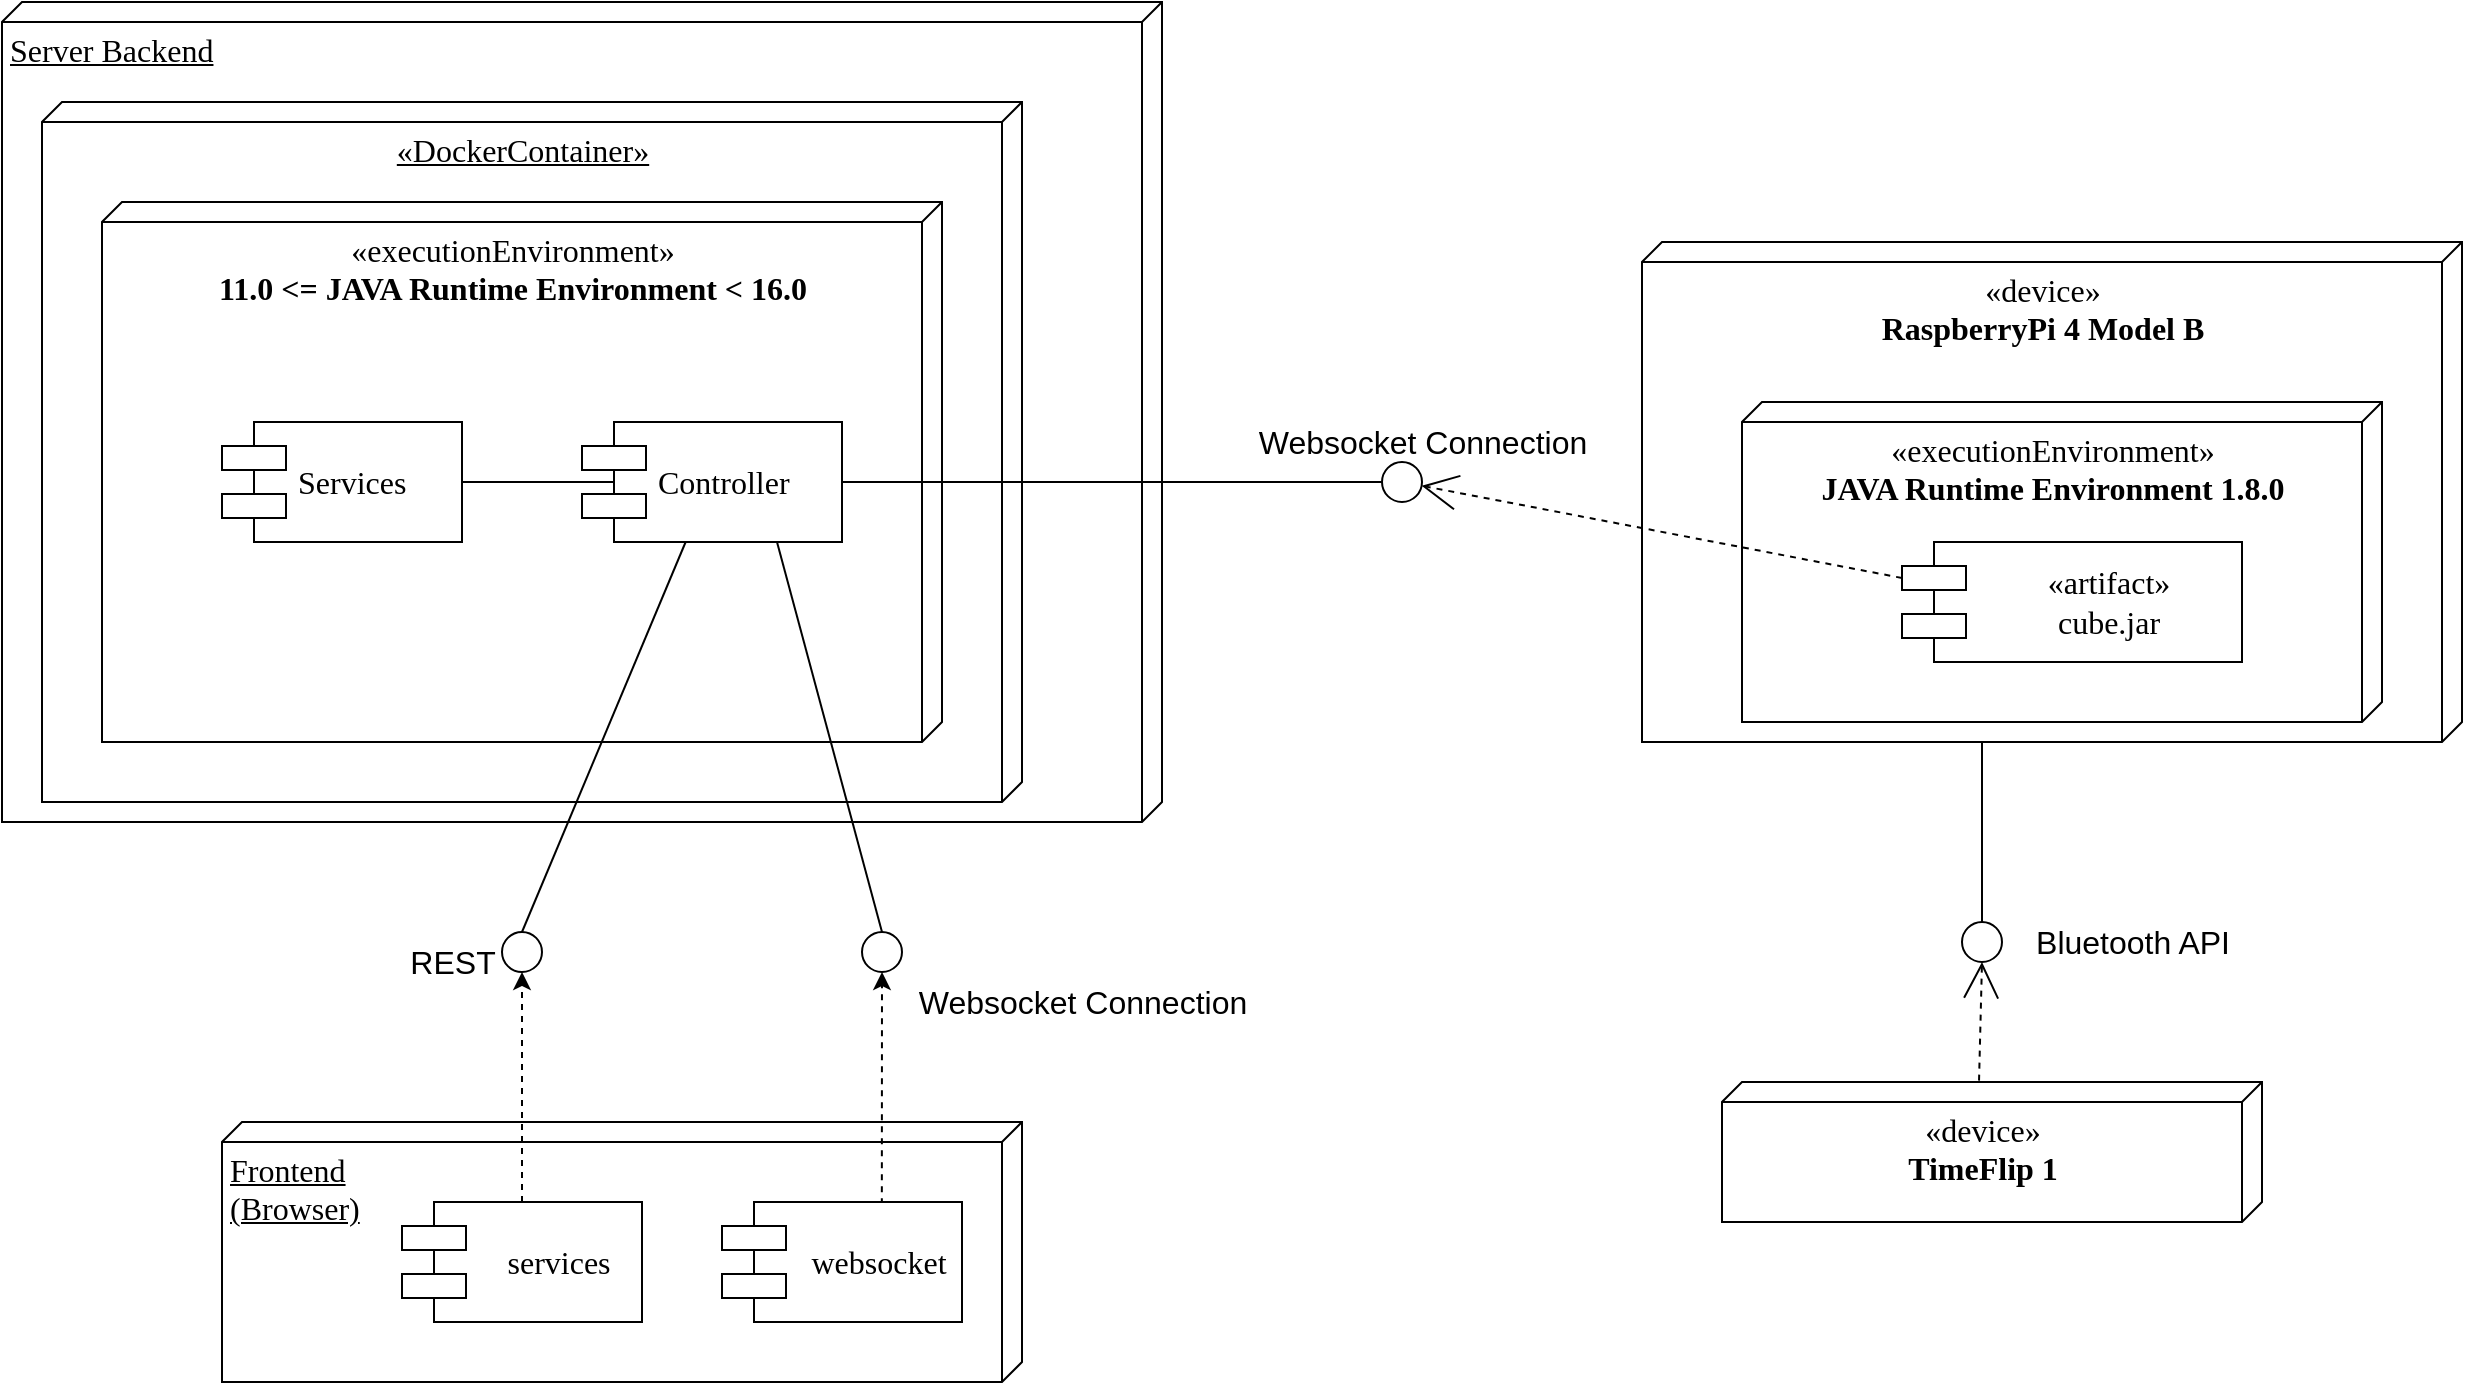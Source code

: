 <mxfile version="14.6.12" type="device"><diagram name="Page-1" id="5f0bae14-7c28-e335-631c-24af17079c00"><mxGraphModel dx="2522" dy="1555" grid="1" gridSize="10" guides="1" tooltips="1" connect="1" arrows="1" fold="1" page="1" pageScale="1" pageWidth="1100" pageHeight="850" background="#ffffff" math="0" shadow="0"><root><mxCell id="0"/><mxCell id="1" parent="0"/><mxCell id="39150e848f15840c-2" value="&lt;div style=&quot;font-size: 16px;&quot;&gt;&lt;span style=&quot;font-size: 16px;&quot;&gt;«device»&lt;/span&gt;&lt;/div&gt;&lt;div style=&quot;font-size: 16px;&quot;&gt;&lt;span style=&quot;font-size: 16px;&quot;&gt;&lt;b style=&quot;font-size: 16px;&quot;&gt;RaspberryPi 4 Model B&lt;/b&gt;&lt;/span&gt;&lt;/div&gt;" style="verticalAlign=top;align=center;spacingTop=8;spacingLeft=2;spacingRight=12;shape=cube;size=10;direction=south;fontStyle=0;html=1;rounded=0;shadow=0;comic=0;labelBackgroundColor=none;strokeWidth=1;fontFamily=Verdana;fontSize=16;" parent="1" vertex="1"><mxGeometry x="660" y="40" width="410" height="250" as="geometry"/></mxCell><mxCell id="39150e848f15840c-3" value="&lt;div style=&quot;font-size: 16px;&quot;&gt;«device»&lt;/div&gt;&lt;div style=&quot;font-size: 16px;&quot;&gt;&lt;b style=&quot;font-size: 16px;&quot;&gt;TimeFlip 1&lt;/b&gt;&lt;/div&gt;" style="verticalAlign=top;align=center;spacingTop=8;spacingLeft=2;spacingRight=12;shape=cube;size=10;direction=south;fontStyle=0;html=1;rounded=0;shadow=0;comic=0;labelBackgroundColor=none;strokeWidth=1;fontFamily=Verdana;fontSize=16;" parent="1" vertex="1"><mxGeometry x="700" y="460" width="270" height="70" as="geometry"/></mxCell><mxCell id="39150e848f15840c-6" value="" style="ellipse;whiteSpace=wrap;html=1;rounded=0;shadow=0;comic=0;labelBackgroundColor=none;strokeWidth=1;fontFamily=Verdana;fontSize=16;align=center;" parent="1" vertex="1"><mxGeometry x="530" y="150" width="20" height="20" as="geometry"/></mxCell><mxCell id="39150e848f15840c-9" value="" style="ellipse;whiteSpace=wrap;html=1;rounded=0;shadow=0;comic=0;labelBackgroundColor=none;strokeWidth=1;fontFamily=Verdana;fontSize=16;align=center;" parent="1" vertex="1"><mxGeometry x="820" y="380" width="20" height="20" as="geometry"/></mxCell><mxCell id="39150e848f15840c-12" style="rounded=0;html=1;dashed=1;labelBackgroundColor=none;startArrow=none;startFill=0;startSize=8;endArrow=open;endFill=0;endSize=16;fontFamily=Verdana;fontSize=16;exitX=-0.01;exitY=0.524;exitDx=0;exitDy=0;exitPerimeter=0;entryX=0.5;entryY=1;entryDx=0;entryDy=0;" parent="1" source="39150e848f15840c-3" target="39150e848f15840c-9" edge="1"><mxGeometry relative="1" as="geometry"><mxPoint x="780" y="530" as="sourcePoint"/><mxPoint x="771" y="430" as="targetPoint"/></mxGeometry></mxCell><mxCell id="39150e848f15840c-13" style="edgeStyle=elbowEdgeStyle;rounded=0;html=1;labelBackgroundColor=none;startArrow=none;startFill=0;startSize=8;endArrow=none;endFill=0;endSize=16;fontFamily=Verdana;fontSize=16;entryX=0;entryY=0;entryDx=250;entryDy=210;entryPerimeter=0;exitX=0.5;exitY=0;exitDx=0;exitDy=0;" parent="1" source="39150e848f15840c-9" target="39150e848f15840c-2" edge="1"><mxGeometry relative="1" as="geometry"><mxPoint x="830" y="370" as="sourcePoint"/><mxPoint x="690" y="150" as="targetPoint"/><Array as="points"><mxPoint x="830" y="320"/></Array></mxGeometry></mxCell><mxCell id="uh4rlJd83__uzfnV9Dzj-1" value="&lt;span style=&quot;background-color: rgb(255 , 255 , 255)&quot;&gt;Frontend&lt;br&gt;(Browser)&lt;/span&gt;" style="verticalAlign=top;align=left;spacingTop=8;spacingLeft=2;spacingRight=12;shape=cube;size=10;direction=south;fontStyle=4;html=1;rounded=0;shadow=0;comic=0;labelBackgroundColor=none;strokeWidth=1;fontFamily=Verdana;fontSize=16;" parent="1" vertex="1"><mxGeometry x="-50" y="480" width="400" height="130" as="geometry"/></mxCell><mxCell id="uh4rlJd83__uzfnV9Dzj-26" style="edgeStyle=none;rounded=0;orthogonalLoop=1;jettySize=auto;html=1;entryX=0.5;entryY=1;entryDx=0;entryDy=0;endArrow=classic;endFill=1;dashed=1;exitX=0.666;exitY=0.018;exitDx=0;exitDy=0;exitPerimeter=0;fontSize=16;" parent="1" source="uh4rlJd83__uzfnV9Dzj-32" target="uh4rlJd83__uzfnV9Dzj-25" edge="1"><mxGeometry relative="1" as="geometry"/></mxCell><mxCell id="uh4rlJd83__uzfnV9Dzj-30" style="edgeStyle=none;rounded=0;orthogonalLoop=1;jettySize=auto;html=1;entryX=0.5;entryY=1;entryDx=0;entryDy=0;dashed=1;endArrow=classic;endFill=1;fontSize=16;" parent="1" source="uh4rlJd83__uzfnV9Dzj-2" target="uh4rlJd83__uzfnV9Dzj-29" edge="1"><mxGeometry relative="1" as="geometry"/></mxCell><mxCell id="uh4rlJd83__uzfnV9Dzj-2" value="services" style="shape=component;align=center;spacingLeft=36;rounded=0;shadow=0;comic=0;labelBackgroundColor=none;strokeWidth=1;fontFamily=Verdana;fontSize=16;html=1;" parent="1" vertex="1"><mxGeometry x="40" y="520" width="120" height="60" as="geometry"/></mxCell><mxCell id="uh4rlJd83__uzfnV9Dzj-6" value="Server Backend" style="verticalAlign=top;align=left;spacingTop=8;spacingLeft=2;spacingRight=12;shape=cube;size=10;direction=south;fontStyle=4;html=1;rounded=0;shadow=0;comic=0;labelBackgroundColor=none;strokeWidth=1;fontFamily=Verdana;fontSize=16;" parent="1" vertex="1"><mxGeometry x="-160" y="-80" width="580" height="410" as="geometry"/></mxCell><mxCell id="uh4rlJd83__uzfnV9Dzj-7" value="«executionEnvironment»&lt;br style=&quot;font-size: 16px;&quot;&gt;&lt;b style=&quot;font-size: 16px;&quot;&gt;JAVA Runtime Environment 1.8.0&lt;/b&gt;" style="verticalAlign=top;align=center;spacingTop=8;spacingLeft=2;spacingRight=12;shape=cube;size=10;direction=south;fontStyle=0;html=1;rounded=0;shadow=0;comic=0;labelBackgroundColor=none;strokeWidth=1;fontFamily=Verdana;fontSize=16;" parent="1" vertex="1"><mxGeometry x="710" y="120" width="320" height="160" as="geometry"/></mxCell><mxCell id="uh4rlJd83__uzfnV9Dzj-8" value="&lt;div style=&quot;font-size: 16px;&quot;&gt;&lt;span style=&quot;font-size: 16px;&quot;&gt;«artifact»&lt;/span&gt;&lt;/div&gt;&lt;span style=&quot;font-size: 16px;&quot;&gt;&lt;div style=&quot;font-size: 16px;&quot;&gt;&lt;span style=&quot;font-size: 16px;&quot;&gt;cube.jar&lt;/span&gt;&lt;/div&gt;&lt;/span&gt;" style="shape=component;align=center;spacingLeft=36;rounded=0;shadow=0;comic=0;labelBackgroundColor=none;strokeWidth=1;fontFamily=Verdana;fontSize=16;html=1;" parent="1" vertex="1"><mxGeometry x="790" y="190" width="170" height="60" as="geometry"/></mxCell><mxCell id="uh4rlJd83__uzfnV9Dzj-9" value="Bluetooth API" style="text;html=1;align=center;verticalAlign=middle;resizable=0;points=[];autosize=1;strokeColor=none;fontSize=16;" parent="1" vertex="1"><mxGeometry x="850" y="380" width="110" height="20" as="geometry"/></mxCell><mxCell id="39150e848f15840c-11" style="edgeStyle=none;rounded=0;html=1;dashed=1;labelBackgroundColor=none;startArrow=none;startFill=0;startSize=8;endArrow=open;endFill=0;endSize=16;fontFamily=Verdana;fontSize=16;exitX=0;exitY=0.3;exitDx=0;exitDy=0;" parent="1" source="uh4rlJd83__uzfnV9Dzj-8" target="39150e848f15840c-6" edge="1"><mxGeometry relative="1" as="geometry"><mxPoint x="548.235" y="300" as="sourcePoint"/></mxGeometry></mxCell><mxCell id="uh4rlJd83__uzfnV9Dzj-11" value="Websocket Connection" style="text;html=1;align=center;verticalAlign=middle;resizable=0;points=[];autosize=1;strokeColor=none;fontSize=16;" parent="1" vertex="1"><mxGeometry x="460" y="130" width="180" height="20" as="geometry"/></mxCell><mxCell id="39150e848f15840c-1" value="&lt;div style=&quot;font-size: 16px;&quot;&gt;«DockerContainer»&lt;br style=&quot;font-size: 16px;&quot;&gt;&lt;br style=&quot;font-size: 16px;&quot;&gt;&lt;/div&gt;" style="verticalAlign=top;align=center;spacingTop=8;spacingLeft=2;spacingRight=12;shape=cube;size=10;direction=south;fontStyle=4;html=1;rounded=0;shadow=0;comic=0;labelBackgroundColor=none;strokeWidth=1;fontFamily=Verdana;fontSize=16;" parent="1" vertex="1"><mxGeometry x="-140" y="-30" width="490" height="350" as="geometry"/></mxCell><mxCell id="uh4rlJd83__uzfnV9Dzj-12" value="«executionEnvironment»&lt;br style=&quot;font-size: 16px;&quot;&gt;&lt;b style=&quot;font-size: 16px;&quot;&gt;11.0 &amp;lt;= JAVA Runtime Environment &amp;lt; 16.0&lt;/b&gt;" style="verticalAlign=top;align=center;spacingTop=8;spacingLeft=2;spacingRight=12;shape=cube;size=10;direction=south;fontStyle=0;html=1;rounded=0;shadow=0;comic=0;labelBackgroundColor=none;strokeWidth=1;fontFamily=Verdana;fontSize=16;" parent="1" vertex="1"><mxGeometry x="-110" y="20" width="420" height="270" as="geometry"/></mxCell><mxCell id="uh4rlJd83__uzfnV9Dzj-19" style="edgeStyle=none;rounded=0;orthogonalLoop=1;jettySize=auto;html=1;entryX=1;entryY=0.5;entryDx=0;entryDy=0;exitX=0.131;exitY=0.5;exitDx=0;exitDy=0;exitPerimeter=0;endArrow=none;endFill=0;fontSize=16;" parent="1" source="39150e848f15840c-5" target="uh4rlJd83__uzfnV9Dzj-17" edge="1"><mxGeometry relative="1" as="geometry"/></mxCell><mxCell id="39150e848f15840c-5" value="Controller" style="shape=component;align=left;spacingLeft=36;rounded=0;shadow=0;comic=0;labelBackgroundColor=none;strokeWidth=1;fontFamily=Verdana;fontSize=16;html=1;" parent="1" vertex="1"><mxGeometry x="130" y="130" width="130" height="60" as="geometry"/></mxCell><mxCell id="39150e848f15840c-14" style="edgeStyle=elbowEdgeStyle;rounded=0;html=1;labelBackgroundColor=none;startArrow=none;startFill=0;startSize=8;endArrow=none;endFill=0;endSize=16;fontFamily=Verdana;fontSize=16;entryX=1;entryY=0.5;entryDx=0;entryDy=0;exitX=0;exitY=0.5;exitDx=0;exitDy=0;" parent="1" source="39150e848f15840c-6" target="39150e848f15840c-5" edge="1"><mxGeometry relative="1" as="geometry"><Array as="points"><mxPoint x="440" y="150"/></Array></mxGeometry></mxCell><mxCell id="uh4rlJd83__uzfnV9Dzj-17" value="Services" style="shape=component;align=left;spacingLeft=36;rounded=0;shadow=0;comic=0;labelBackgroundColor=none;strokeWidth=1;fontFamily=Verdana;fontSize=16;html=1;" parent="1" vertex="1"><mxGeometry x="-50" y="130" width="120" height="60" as="geometry"/></mxCell><mxCell id="uh4rlJd83__uzfnV9Dzj-24" style="rounded=0;html=1;labelBackgroundColor=none;startArrow=none;startFill=0;startSize=8;endArrow=none;endFill=0;endSize=16;fontFamily=Verdana;fontSize=16;exitX=0.75;exitY=1;exitDx=0;exitDy=0;entryX=0.5;entryY=0;entryDx=0;entryDy=0;" parent="1" source="39150e848f15840c-5" target="uh4rlJd83__uzfnV9Dzj-25" edge="1"><mxGeometry relative="1" as="geometry"><mxPoint x="-110" y="389.5" as="sourcePoint"/><mxPoint x="215" y="390" as="targetPoint"/></mxGeometry></mxCell><mxCell id="uh4rlJd83__uzfnV9Dzj-25" value="" style="ellipse;whiteSpace=wrap;html=1;rounded=0;shadow=0;comic=0;labelBackgroundColor=none;strokeWidth=1;fontFamily=Verdana;fontSize=16;align=center;" parent="1" vertex="1"><mxGeometry x="270" y="385" width="20" height="20" as="geometry"/></mxCell><mxCell id="uh4rlJd83__uzfnV9Dzj-27" value="Websocket Connection" style="text;html=1;align=center;verticalAlign=middle;resizable=0;points=[];autosize=1;strokeColor=none;fontSize=16;" parent="1" vertex="1"><mxGeometry x="290" y="410" width="180" height="20" as="geometry"/></mxCell><mxCell id="uh4rlJd83__uzfnV9Dzj-28" style="rounded=0;html=1;labelBackgroundColor=none;startArrow=none;startFill=0;startSize=8;endArrow=none;endFill=0;endSize=16;fontFamily=Verdana;fontSize=16;exitX=0.399;exitY=0.998;exitDx=0;exitDy=0;entryX=0.5;entryY=0;entryDx=0;entryDy=0;exitPerimeter=0;" parent="1" source="39150e848f15840c-5" target="uh4rlJd83__uzfnV9Dzj-29" edge="1"><mxGeometry relative="1" as="geometry"><mxPoint x="100" y="205" as="sourcePoint"/><mxPoint x="100" y="390" as="targetPoint"/></mxGeometry></mxCell><mxCell id="uh4rlJd83__uzfnV9Dzj-29" value="" style="ellipse;whiteSpace=wrap;html=1;rounded=0;shadow=0;comic=0;labelBackgroundColor=none;strokeWidth=1;fontFamily=Verdana;fontSize=16;align=center;" parent="1" vertex="1"><mxGeometry x="90" y="385" width="20" height="20" as="geometry"/></mxCell><mxCell id="uh4rlJd83__uzfnV9Dzj-31" value="REST" style="text;html=1;align=center;verticalAlign=middle;resizable=0;points=[];autosize=1;strokeColor=none;fontSize=16;" parent="1" vertex="1"><mxGeometry x="35" y="390" width="60" height="20" as="geometry"/></mxCell><mxCell id="uh4rlJd83__uzfnV9Dzj-32" value="websocket" style="shape=component;align=center;spacingLeft=36;rounded=0;shadow=0;comic=0;labelBackgroundColor=none;strokeWidth=1;fontFamily=Verdana;fontSize=16;html=1;" parent="1" vertex="1"><mxGeometry x="200" y="520" width="120" height="60" as="geometry"/></mxCell></root></mxGraphModel></diagram></mxfile>